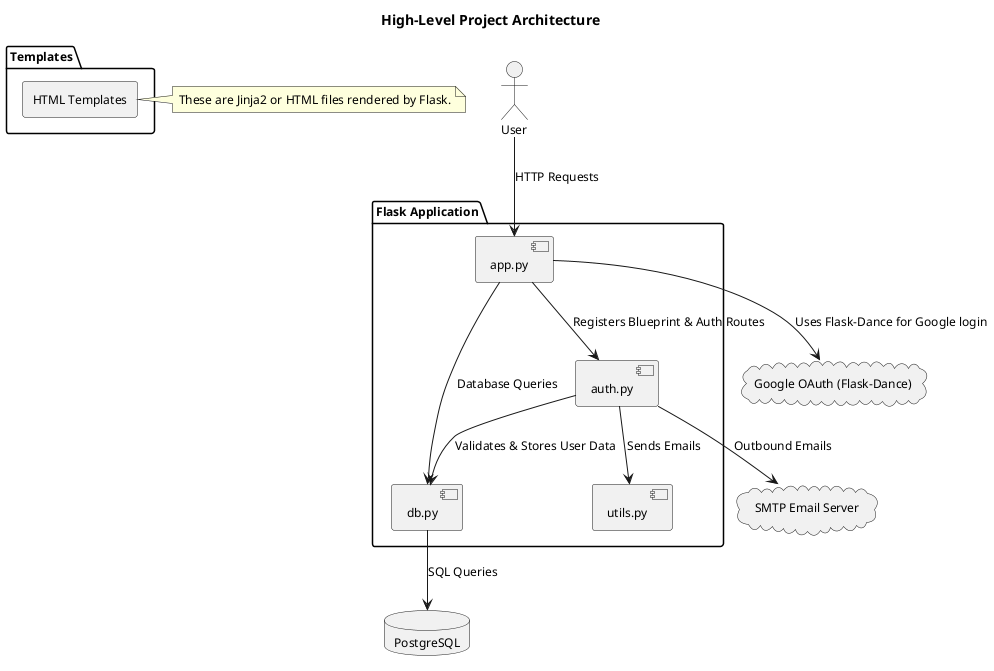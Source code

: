 @startuml
skinparam componentStyle uml2
skinparam shadowing false
skinparam packageTitleFontSize 14
skinparam defaultFontSize 12

title High-Level Project Architecture

actor "User" as user

package "Flask Application" {
  component "app.py" as app_py
  component "auth.py" as auth_py
  component "db.py" as db_py
  component "utils.py" as utils_py
}

package "Templates" {
  rectangle "HTML Templates" as templates
}
note right of templates
  These are Jinja2 or HTML files rendered by Flask.
end note

cloud "Google OAuth (Flask-Dance)" as google_oauth
database "PostgreSQL" as postgres
cloud "SMTP Email Server" as smtp

user --> app_py : HTTP Requests

app_py --> auth_py : Registers Blueprint & Auth Routes
app_py --> db_py   : Database Queries
app_py --> google_oauth : Uses Flask-Dance for Google login

auth_py --> db_py    : Validates & Stores User Data
auth_py --> utils_py : Sends Emails
auth_py --> smtp     : Outbound Emails

db_py --> postgres   : SQL Queries

@enduml